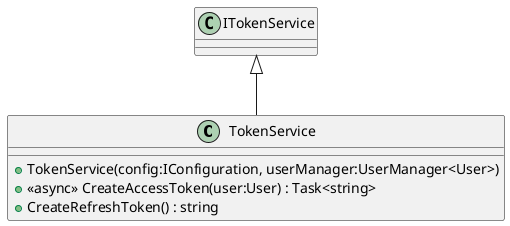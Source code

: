 @startuml
class TokenService {
    + TokenService(config:IConfiguration, userManager:UserManager<User>)
    + <<async>> CreateAccessToken(user:User) : Task<string>
    + CreateRefreshToken() : string
}
ITokenService <|-- TokenService
@enduml
